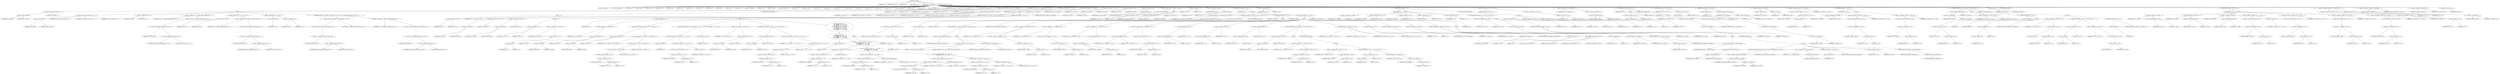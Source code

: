 digraph cache_insert {  
"1000133" [label = "(METHOD,cache_insert)" ]
"1000134" [label = "(PARAM,int a1)" ]
"1000135" [label = "(PARAM,_DWORD *a2)" ]
"1000136" [label = "(PARAM,int a3)" ]
"1000137" [label = "(PARAM,unsigned int a4)" ]
"1000138" [label = "(PARAM,int a5)" ]
"1000139" [label = "(BLOCK,,)" ]
"1000140" [label = "(LOCAL,v9: unsigned int)" ]
"1000141" [label = "(LOCAL,v10: unsigned int)" ]
"1000142" [label = "(LOCAL,v11: int)" ]
"1000143" [label = "(LOCAL,v12: int)" ]
"1000144" [label = "(LOCAL,v13: bool)" ]
"1000145" [label = "(LOCAL,v14: bool)" ]
"1000146" [label = "(LOCAL,v15: bool)" ]
"1000147" [label = "(LOCAL,v16: int)" ]
"1000148" [label = "(LOCAL,v17: int)" ]
"1000149" [label = "(LOCAL,v18: int)" ]
"1000150" [label = "(LOCAL,v19: int)" ]
"1000151" [label = "(LOCAL,v20: int)" ]
"1000152" [label = "(LOCAL,v21: int)" ]
"1000153" [label = "(LOCAL,v22: int)" ]
"1000154" [label = "(LOCAL,v23: _DWORD *)" ]
"1000155" [label = "(LOCAL,v24: int)" ]
"1000156" [label = "(LOCAL,v25: size_t)" ]
"1000157" [label = "(LOCAL,v26: _DWORD *)" ]
"1000158" [label = "(LOCAL,v27: int)" ]
"1000159" [label = "(LOCAL,v28: __int16)" ]
"1000160" [label = "(LOCAL,v30: int *)" ]
"1000161" [label = "(LOCAL,v31: int)" ]
"1000162" [label = "(LOCAL,v32: int *)" ]
"1000163" [label = "(LOCAL,v33: char *)" ]
"1000164" [label = "(LOCAL,v34: int)" ]
"1000165" [label = "(LOCAL,v35: int)" ]
"1000166" [label = "(LOCAL,v36: int)" ]
"1000167" [label = "(LOCAL,v37: int)" ]
"1000168" [label = "(LOCAL,v38: _DWORD *)" ]
"1000169" [label = "(LOCAL,s: char *)" ]
"1000170" [label = "(LOCAL,v40: int)" ]
"1000171" [label = "(LOCAL,v41: _DWORD [ 11 ])" ]
"1000172" [label = "(CONTROL_STRUCTURE,if ( (a5 & 0x980) != 0 ),if ( (a5 & 0x980) != 0 ))" ]
"1000173" [label = "(<operator>.notEquals,(a5 & 0x980) != 0)" ]
"1000174" [label = "(<operator>.and,a5 & 0x980)" ]
"1000175" [label = "(IDENTIFIER,a5,a5 & 0x980)" ]
"1000176" [label = "(LITERAL,0x980,a5 & 0x980)" ]
"1000177" [label = "(LITERAL,0,(a5 & 0x980) != 0)" ]
"1000178" [label = "(BLOCK,,)" ]
"1000179" [label = "(log_query,log_query(a5 | 0x10000, a1, a2, 0))" ]
"1000180" [label = "(<operator>.or,a5 | 0x10000)" ]
"1000181" [label = "(IDENTIFIER,a5,a5 | 0x10000)" ]
"1000182" [label = "(LITERAL,0x10000,a5 | 0x10000)" ]
"1000183" [label = "(IDENTIFIER,a1,log_query(a5 | 0x10000, a1, a2, 0))" ]
"1000184" [label = "(IDENTIFIER,a2,log_query(a5 | 0x10000, a1, a2, 0))" ]
"1000185" [label = "(LITERAL,0,log_query(a5 | 0x10000, a1, a2, 0))" ]
"1000186" [label = "(<operator>.assignment,v9 = a4)" ]
"1000187" [label = "(IDENTIFIER,v9,v9 = a4)" ]
"1000188" [label = "(IDENTIFIER,a4,v9 = a4)" ]
"1000189" [label = "(<operator>.assignment,v10 = *(_DWORD *)(dnsmasq_daemon + 252))" ]
"1000190" [label = "(IDENTIFIER,v10,v10 = *(_DWORD *)(dnsmasq_daemon + 252))" ]
"1000191" [label = "(<operator>.indirection,*(_DWORD *)(dnsmasq_daemon + 252))" ]
"1000192" [label = "(<operator>.cast,(_DWORD *)(dnsmasq_daemon + 252))" ]
"1000193" [label = "(UNKNOWN,_DWORD *,_DWORD *)" ]
"1000194" [label = "(<operator>.addition,dnsmasq_daemon + 252)" ]
"1000195" [label = "(IDENTIFIER,dnsmasq_daemon,dnsmasq_daemon + 252)" ]
"1000196" [label = "(LITERAL,252,dnsmasq_daemon + 252)" ]
"1000197" [label = "(CONTROL_STRUCTURE,if ( v10 < a4 ),if ( v10 < a4 ))" ]
"1000198" [label = "(<operator>.lessThan,v10 < a4)" ]
"1000199" [label = "(IDENTIFIER,v10,v10 < a4)" ]
"1000200" [label = "(IDENTIFIER,a4,v10 < a4)" ]
"1000201" [label = "(<operator>.assignment,v9 = *(_DWORD *)(dnsmasq_daemon + 252))" ]
"1000202" [label = "(IDENTIFIER,v9,v9 = *(_DWORD *)(dnsmasq_daemon + 252))" ]
"1000203" [label = "(<operator>.indirection,*(_DWORD *)(dnsmasq_daemon + 252))" ]
"1000204" [label = "(<operator>.cast,(_DWORD *)(dnsmasq_daemon + 252))" ]
"1000205" [label = "(UNKNOWN,_DWORD *,_DWORD *)" ]
"1000206" [label = "(<operator>.addition,dnsmasq_daemon + 252)" ]
"1000207" [label = "(IDENTIFIER,dnsmasq_daemon,dnsmasq_daemon + 252)" ]
"1000208" [label = "(LITERAL,252,dnsmasq_daemon + 252)" ]
"1000209" [label = "(CONTROL_STRUCTURE,if ( !v10 ),if ( !v10 ))" ]
"1000210" [label = "(<operator>.logicalNot,!v10)" ]
"1000211" [label = "(IDENTIFIER,v10,!v10)" ]
"1000212" [label = "(<operator>.assignment,v9 = a4)" ]
"1000213" [label = "(IDENTIFIER,v9,v9 = a4)" ]
"1000214" [label = "(IDENTIFIER,a4,v9 = a4)" ]
"1000215" [label = "(CONTROL_STRUCTURE,if ( *(_DWORD *)(dnsmasq_daemon + 248) > v9 ),if ( *(_DWORD *)(dnsmasq_daemon + 248) > v9 ))" ]
"1000216" [label = "(<operator>.greaterThan,*(_DWORD *)(dnsmasq_daemon + 248) > v9)" ]
"1000217" [label = "(<operator>.indirection,*(_DWORD *)(dnsmasq_daemon + 248))" ]
"1000218" [label = "(<operator>.cast,(_DWORD *)(dnsmasq_daemon + 248))" ]
"1000219" [label = "(UNKNOWN,_DWORD *,_DWORD *)" ]
"1000220" [label = "(<operator>.addition,dnsmasq_daemon + 248)" ]
"1000221" [label = "(IDENTIFIER,dnsmasq_daemon,dnsmasq_daemon + 248)" ]
"1000222" [label = "(LITERAL,248,dnsmasq_daemon + 248)" ]
"1000223" [label = "(IDENTIFIER,v9,*(_DWORD *)(dnsmasq_daemon + 248) > v9)" ]
"1000224" [label = "(<operator>.assignment,v9 = *(_DWORD *)(dnsmasq_daemon + 248))" ]
"1000225" [label = "(IDENTIFIER,v9,v9 = *(_DWORD *)(dnsmasq_daemon + 248))" ]
"1000226" [label = "(<operator>.indirection,*(_DWORD *)(dnsmasq_daemon + 248))" ]
"1000227" [label = "(<operator>.cast,(_DWORD *)(dnsmasq_daemon + 248))" ]
"1000228" [label = "(UNKNOWN,_DWORD *,_DWORD *)" ]
"1000229" [label = "(<operator>.addition,dnsmasq_daemon + 248)" ]
"1000230" [label = "(IDENTIFIER,dnsmasq_daemon,dnsmasq_daemon + 248)" ]
"1000231" [label = "(LITERAL,248,dnsmasq_daemon + 248)" ]
"1000232" [label = "(CONTROL_STRUCTURE,else,else)" ]
"1000233" [label = "(BLOCK,,)" ]
"1000234" [label = "(<operator>.assignment,v9 = a4)" ]
"1000235" [label = "(IDENTIFIER,v9,v9 = a4)" ]
"1000236" [label = "(IDENTIFIER,a4,v9 = a4)" ]
"1000237" [label = "(<operator>.assignment,v11 = 0)" ]
"1000238" [label = "(IDENTIFIER,v11,v11 = 0)" ]
"1000239" [label = "(LITERAL,0,v11 = 0)" ]
"1000240" [label = "(CONTROL_STRUCTURE,if ( insert_error ),if ( insert_error ))" ]
"1000241" [label = "(IDENTIFIER,insert_error,if ( insert_error ))" ]
"1000242" [label = "(RETURN,return v11;,return v11;)" ]
"1000243" [label = "(IDENTIFIER,v11,return v11;)" ]
"1000244" [label = "(<operator>.assignment,v12 = cache_scan_free(a1, a2, a3, a5))" ]
"1000245" [label = "(IDENTIFIER,v12,v12 = cache_scan_free(a1, a2, a3, a5))" ]
"1000246" [label = "(cache_scan_free,cache_scan_free(a1, a2, a3, a5))" ]
"1000247" [label = "(IDENTIFIER,a1,cache_scan_free(a1, a2, a3, a5))" ]
"1000248" [label = "(IDENTIFIER,a2,cache_scan_free(a1, a2, a3, a5))" ]
"1000249" [label = "(IDENTIFIER,a3,cache_scan_free(a1, a2, a3, a5))" ]
"1000250" [label = "(IDENTIFIER,a5,cache_scan_free(a1, a2, a3, a5))" ]
"1000251" [label = "(CONTROL_STRUCTURE,if ( v12 ),if ( v12 ))" ]
"1000252" [label = "(IDENTIFIER,v12,if ( v12 ))" ]
"1000253" [label = "(BLOCK,,)" ]
"1000254" [label = "(<operator>.assignment,v13 = (a5 & 0x180) == 0)" ]
"1000255" [label = "(IDENTIFIER,v13,v13 = (a5 & 0x180) == 0)" ]
"1000256" [label = "(<operator>.equals,(a5 & 0x180) == 0)" ]
"1000257" [label = "(<operator>.and,a5 & 0x180)" ]
"1000258" [label = "(IDENTIFIER,a5,a5 & 0x180)" ]
"1000259" [label = "(LITERAL,0x180,a5 & 0x180)" ]
"1000260" [label = "(LITERAL,0,(a5 & 0x180) == 0)" ]
"1000261" [label = "(CONTROL_STRUCTURE,if ( (a5 & 0x180) != 0 ),if ( (a5 & 0x180) != 0 ))" ]
"1000262" [label = "(<operator>.notEquals,(a5 & 0x180) != 0)" ]
"1000263" [label = "(<operator>.and,a5 & 0x180)" ]
"1000264" [label = "(IDENTIFIER,a5,a5 & 0x180)" ]
"1000265" [label = "(LITERAL,0x180,a5 & 0x180)" ]
"1000266" [label = "(LITERAL,0,(a5 & 0x180) != 0)" ]
"1000267" [label = "(BLOCK,,)" ]
"1000268" [label = "(<operator>.assignment,v11 = v12)" ]
"1000269" [label = "(IDENTIFIER,v11,v11 = v12)" ]
"1000270" [label = "(IDENTIFIER,v12,v11 = v12)" ]
"1000271" [label = "(<operator>.assignment,v13 = (a5 & 8) == 0)" ]
"1000272" [label = "(IDENTIFIER,v13,v13 = (a5 & 8) == 0)" ]
"1000273" [label = "(<operator>.equals,(a5 & 8) == 0)" ]
"1000274" [label = "(<operator>.and,a5 & 8)" ]
"1000275" [label = "(IDENTIFIER,a5,a5 & 8)" ]
"1000276" [label = "(LITERAL,8,a5 & 8)" ]
"1000277" [label = "(LITERAL,0,(a5 & 8) == 0)" ]
"1000278" [label = "(CONTROL_STRUCTURE,if ( !v13 ),if ( !v13 ))" ]
"1000279" [label = "(<operator>.logicalNot,!v13)" ]
"1000280" [label = "(IDENTIFIER,v13,!v13)" ]
"1000281" [label = "(BLOCK,,)" ]
"1000282" [label = "(<operator>.assignment,v14 = (a5 & 0x80) == 0)" ]
"1000283" [label = "(IDENTIFIER,v14,v14 = (a5 & 0x80) == 0)" ]
"1000284" [label = "(<operator>.equals,(a5 & 0x80) == 0)" ]
"1000285" [label = "(<operator>.and,a5 & 0x80)" ]
"1000286" [label = "(IDENTIFIER,a5,a5 & 0x80)" ]
"1000287" [label = "(LITERAL,0x80,a5 & 0x80)" ]
"1000288" [label = "(LITERAL,0,(a5 & 0x80) == 0)" ]
"1000289" [label = "(CONTROL_STRUCTURE,if ( (a5 & 0x80) != 0 ),if ( (a5 & 0x80) != 0 ))" ]
"1000290" [label = "(<operator>.notEquals,(a5 & 0x80) != 0)" ]
"1000291" [label = "(<operator>.and,a5 & 0x80)" ]
"1000292" [label = "(IDENTIFIER,a5,a5 & 0x80)" ]
"1000293" [label = "(LITERAL,0x80,a5 & 0x80)" ]
"1000294" [label = "(LITERAL,0,(a5 & 0x80) != 0)" ]
"1000295" [label = "(<operator>.assignment,v14 = (*(_BYTE *)(v11 + 36) & 0x80) == 0)" ]
"1000296" [label = "(IDENTIFIER,v14,v14 = (*(_BYTE *)(v11 + 36) & 0x80) == 0)" ]
"1000297" [label = "(<operator>.equals,(*(_BYTE *)(v11 + 36) & 0x80) == 0)" ]
"1000298" [label = "(<operator>.and,*(_BYTE *)(v11 + 36) & 0x80)" ]
"1000299" [label = "(<operator>.indirection,*(_BYTE *)(v11 + 36))" ]
"1000300" [label = "(<operator>.cast,(_BYTE *)(v11 + 36))" ]
"1000301" [label = "(UNKNOWN,_BYTE *,_BYTE *)" ]
"1000302" [label = "(<operator>.addition,v11 + 36)" ]
"1000303" [label = "(IDENTIFIER,v11,v11 + 36)" ]
"1000304" [label = "(LITERAL,36,v11 + 36)" ]
"1000305" [label = "(LITERAL,0x80,*(_BYTE *)(v11 + 36) & 0x80)" ]
"1000306" [label = "(LITERAL,0,(*(_BYTE *)(v11 + 36) & 0x80) == 0)" ]
"1000307" [label = "(CONTROL_STRUCTURE,if ( !v14 && *(_DWORD *)(v11 + 12) == *a2 ),if ( !v14 && *(_DWORD *)(v11 + 12) == *a2 ))" ]
"1000308" [label = "(<operator>.logicalAnd,!v14 && *(_DWORD *)(v11 + 12) == *a2)" ]
"1000309" [label = "(<operator>.logicalNot,!v14)" ]
"1000310" [label = "(IDENTIFIER,v14,!v14)" ]
"1000311" [label = "(<operator>.equals,*(_DWORD *)(v11 + 12) == *a2)" ]
"1000312" [label = "(<operator>.indirection,*(_DWORD *)(v11 + 12))" ]
"1000313" [label = "(<operator>.cast,(_DWORD *)(v11 + 12))" ]
"1000314" [label = "(UNKNOWN,_DWORD *,_DWORD *)" ]
"1000315" [label = "(<operator>.addition,v11 + 12)" ]
"1000316" [label = "(IDENTIFIER,v11,v11 + 12)" ]
"1000317" [label = "(LITERAL,12,v11 + 12)" ]
"1000318" [label = "(<operator>.indirection,*a2)" ]
"1000319" [label = "(IDENTIFIER,a2,*(_DWORD *)(v11 + 12) == *a2)" ]
"1000320" [label = "(RETURN,return v11;,return v11;)" ]
"1000321" [label = "(IDENTIFIER,v11,return v11;)" ]
"1000322" [label = "(<operator>.assignment,v15 = (a5 & 0x100) == 0)" ]
"1000323" [label = "(IDENTIFIER,v15,v15 = (a5 & 0x100) == 0)" ]
"1000324" [label = "(<operator>.equals,(a5 & 0x100) == 0)" ]
"1000325" [label = "(<operator>.and,a5 & 0x100)" ]
"1000326" [label = "(IDENTIFIER,a5,a5 & 0x100)" ]
"1000327" [label = "(LITERAL,0x100,a5 & 0x100)" ]
"1000328" [label = "(LITERAL,0,(a5 & 0x100) == 0)" ]
"1000329" [label = "(CONTROL_STRUCTURE,if ( (a5 & 0x100) != 0 ),if ( (a5 & 0x100) != 0 ))" ]
"1000330" [label = "(<operator>.notEquals,(a5 & 0x100) != 0)" ]
"1000331" [label = "(<operator>.and,a5 & 0x100)" ]
"1000332" [label = "(IDENTIFIER,a5,a5 & 0x100)" ]
"1000333" [label = "(LITERAL,0x100,a5 & 0x100)" ]
"1000334" [label = "(LITERAL,0,(a5 & 0x100) != 0)" ]
"1000335" [label = "(<operator>.assignment,v15 = (*(_BYTE *)(v11 + 37) & 1) == 0)" ]
"1000336" [label = "(IDENTIFIER,v15,v15 = (*(_BYTE *)(v11 + 37) & 1) == 0)" ]
"1000337" [label = "(<operator>.equals,(*(_BYTE *)(v11 + 37) & 1) == 0)" ]
"1000338" [label = "(<operator>.and,*(_BYTE *)(v11 + 37) & 1)" ]
"1000339" [label = "(<operator>.indirection,*(_BYTE *)(v11 + 37))" ]
"1000340" [label = "(<operator>.cast,(_BYTE *)(v11 + 37))" ]
"1000341" [label = "(UNKNOWN,_BYTE *,_BYTE *)" ]
"1000342" [label = "(<operator>.addition,v11 + 37)" ]
"1000343" [label = "(IDENTIFIER,v11,v11 + 37)" ]
"1000344" [label = "(LITERAL,37,v11 + 37)" ]
"1000345" [label = "(LITERAL,1,*(_BYTE *)(v11 + 37) & 1)" ]
"1000346" [label = "(LITERAL,0,(*(_BYTE *)(v11 + 37) & 1) == 0)" ]
"1000347" [label = "(CONTROL_STRUCTURE,if ( !v15\n        && *(_DWORD *)(v11 + 12) == *a2\n        && *(_DWORD *)(v11 + 16) == a2[1]\n        && *(_DWORD *)(v11 + 20) == a2[2]\n        && *(_DWORD *)(v11 + 24) == a2[3] ),if ( !v15\n        && *(_DWORD *)(v11 + 12) == *a2\n        && *(_DWORD *)(v11 + 16) == a2[1]\n        && *(_DWORD *)(v11 + 20) == a2[2]\n        && *(_DWORD *)(v11 + 24) == a2[3] ))" ]
"1000348" [label = "(<operator>.logicalAnd,!v15\n        && *(_DWORD *)(v11 + 12) == *a2\n        && *(_DWORD *)(v11 + 16) == a2[1]\n        && *(_DWORD *)(v11 + 20) == a2[2]\n        && *(_DWORD *)(v11 + 24) == a2[3])" ]
"1000349" [label = "(<operator>.logicalNot,!v15)" ]
"1000350" [label = "(IDENTIFIER,v15,!v15)" ]
"1000351" [label = "(<operator>.logicalAnd,*(_DWORD *)(v11 + 12) == *a2\n        && *(_DWORD *)(v11 + 16) == a2[1]\n        && *(_DWORD *)(v11 + 20) == a2[2]\n        && *(_DWORD *)(v11 + 24) == a2[3])" ]
"1000352" [label = "(<operator>.equals,*(_DWORD *)(v11 + 12) == *a2)" ]
"1000353" [label = "(<operator>.indirection,*(_DWORD *)(v11 + 12))" ]
"1000354" [label = "(<operator>.cast,(_DWORD *)(v11 + 12))" ]
"1000355" [label = "(UNKNOWN,_DWORD *,_DWORD *)" ]
"1000356" [label = "(<operator>.addition,v11 + 12)" ]
"1000357" [label = "(IDENTIFIER,v11,v11 + 12)" ]
"1000358" [label = "(LITERAL,12,v11 + 12)" ]
"1000359" [label = "(<operator>.indirection,*a2)" ]
"1000360" [label = "(IDENTIFIER,a2,*(_DWORD *)(v11 + 12) == *a2)" ]
"1000361" [label = "(<operator>.logicalAnd,*(_DWORD *)(v11 + 16) == a2[1]\n        && *(_DWORD *)(v11 + 20) == a2[2]\n        && *(_DWORD *)(v11 + 24) == a2[3])" ]
"1000362" [label = "(<operator>.equals,*(_DWORD *)(v11 + 16) == a2[1])" ]
"1000363" [label = "(<operator>.indirection,*(_DWORD *)(v11 + 16))" ]
"1000364" [label = "(<operator>.cast,(_DWORD *)(v11 + 16))" ]
"1000365" [label = "(UNKNOWN,_DWORD *,_DWORD *)" ]
"1000366" [label = "(<operator>.addition,v11 + 16)" ]
"1000367" [label = "(IDENTIFIER,v11,v11 + 16)" ]
"1000368" [label = "(LITERAL,16,v11 + 16)" ]
"1000369" [label = "(<operator>.indirectIndexAccess,a2[1])" ]
"1000370" [label = "(IDENTIFIER,a2,*(_DWORD *)(v11 + 16) == a2[1])" ]
"1000371" [label = "(LITERAL,1,*(_DWORD *)(v11 + 16) == a2[1])" ]
"1000372" [label = "(<operator>.logicalAnd,*(_DWORD *)(v11 + 20) == a2[2]\n        && *(_DWORD *)(v11 + 24) == a2[3])" ]
"1000373" [label = "(<operator>.equals,*(_DWORD *)(v11 + 20) == a2[2])" ]
"1000374" [label = "(<operator>.indirection,*(_DWORD *)(v11 + 20))" ]
"1000375" [label = "(<operator>.cast,(_DWORD *)(v11 + 20))" ]
"1000376" [label = "(UNKNOWN,_DWORD *,_DWORD *)" ]
"1000377" [label = "(<operator>.addition,v11 + 20)" ]
"1000378" [label = "(IDENTIFIER,v11,v11 + 20)" ]
"1000379" [label = "(LITERAL,20,v11 + 20)" ]
"1000380" [label = "(<operator>.indirectIndexAccess,a2[2])" ]
"1000381" [label = "(IDENTIFIER,a2,*(_DWORD *)(v11 + 20) == a2[2])" ]
"1000382" [label = "(LITERAL,2,*(_DWORD *)(v11 + 20) == a2[2])" ]
"1000383" [label = "(<operator>.equals,*(_DWORD *)(v11 + 24) == a2[3])" ]
"1000384" [label = "(<operator>.indirection,*(_DWORD *)(v11 + 24))" ]
"1000385" [label = "(<operator>.cast,(_DWORD *)(v11 + 24))" ]
"1000386" [label = "(UNKNOWN,_DWORD *,_DWORD *)" ]
"1000387" [label = "(<operator>.addition,v11 + 24)" ]
"1000388" [label = "(IDENTIFIER,v11,v11 + 24)" ]
"1000389" [label = "(LITERAL,24,v11 + 24)" ]
"1000390" [label = "(<operator>.indirectIndexAccess,a2[3])" ]
"1000391" [label = "(IDENTIFIER,a2,*(_DWORD *)(v11 + 24) == a2[3])" ]
"1000392" [label = "(LITERAL,3,*(_DWORD *)(v11 + 24) == a2[3])" ]
"1000393" [label = "(BLOCK,,)" ]
"1000394" [label = "(RETURN,return v11;,return v11;)" ]
"1000395" [label = "(IDENTIFIER,v11,return v11;)" ]
"1000396" [label = "(CONTROL_STRUCTURE,goto LABEL_46;,goto LABEL_46;)" ]
"1000397" [label = "(<operator>.assignment,v16 = cache_tail)" ]
"1000398" [label = "(IDENTIFIER,v16,v16 = cache_tail)" ]
"1000399" [label = "(IDENTIFIER,cache_tail,v16 = cache_tail)" ]
"1000400" [label = "(<operator>.assignment,s = (char *)a1)" ]
"1000401" [label = "(IDENTIFIER,s,s = (char *)a1)" ]
"1000402" [label = "(<operator>.cast,(char *)a1)" ]
"1000403" [label = "(UNKNOWN,char *,char *)" ]
"1000404" [label = "(IDENTIFIER,a1,(char *)a1)" ]
"1000405" [label = "(<operator>.assignment,v40 = a3)" ]
"1000406" [label = "(IDENTIFIER,v40,v40 = a3)" ]
"1000407" [label = "(IDENTIFIER,a3,v40 = a3)" ]
"1000408" [label = "(<operator>.assignment,v38 = a2)" ]
"1000409" [label = "(IDENTIFIER,v38,v38 = a2)" ]
"1000410" [label = "(IDENTIFIER,a2,v38 = a2)" ]
"1000411" [label = "(CONTROL_STRUCTURE,if ( !cache_tail ),if ( !cache_tail ))" ]
"1000412" [label = "(<operator>.logicalNot,!cache_tail)" ]
"1000413" [label = "(IDENTIFIER,cache_tail,!cache_tail)" ]
"1000414" [label = "(BLOCK,,)" ]
"1000415" [label = "(JUMP_TARGET,LABEL_46)" ]
"1000416" [label = "(<operator>.assignment,v11 = 0)" ]
"1000417" [label = "(IDENTIFIER,v11,v11 = 0)" ]
"1000418" [label = "(LITERAL,0,v11 = 0)" ]
"1000419" [label = "(<operator>.assignment,insert_error = 1)" ]
"1000420" [label = "(IDENTIFIER,insert_error,insert_error = 1)" ]
"1000421" [label = "(LITERAL,1,insert_error = 1)" ]
"1000422" [label = "(RETURN,return v11;,return v11;)" ]
"1000423" [label = "(IDENTIFIER,v11,return v11;)" ]
"1000424" [label = "(<operator>.assignment,v17 = 0)" ]
"1000425" [label = "(IDENTIFIER,v17,v17 = 0)" ]
"1000426" [label = "(LITERAL,0,v17 = 0)" ]
"1000427" [label = "(<operator>.assignment,v18 = a5 & 4)" ]
"1000428" [label = "(IDENTIFIER,v18,v18 = a5 & 4)" ]
"1000429" [label = "(<operator>.and,a5 & 4)" ]
"1000430" [label = "(IDENTIFIER,a5,a5 & 4)" ]
"1000431" [label = "(LITERAL,4,a5 & 4)" ]
"1000432" [label = "(CONTROL_STRUCTURE,while ( 1 ),while ( 1 ))" ]
"1000433" [label = "(LITERAL,1,while ( 1 ))" ]
"1000434" [label = "(BLOCK,,)" ]
"1000435" [label = "(<operator>.assignment,v19 = *(unsigned __int16 *)(v16 + 36))" ]
"1000436" [label = "(IDENTIFIER,v19,v19 = *(unsigned __int16 *)(v16 + 36))" ]
"1000437" [label = "(<operator>.indirection,*(unsigned __int16 *)(v16 + 36))" ]
"1000438" [label = "(<operator>.cast,(unsigned __int16 *)(v16 + 36))" ]
"1000439" [label = "(UNKNOWN,unsigned __int16 *,unsigned __int16 *)" ]
"1000440" [label = "(<operator>.addition,v16 + 36)" ]
"1000441" [label = "(IDENTIFIER,v16,v16 + 36)" ]
"1000442" [label = "(LITERAL,36,v16 + 36)" ]
"1000443" [label = "(CONTROL_STRUCTURE,if ( (v19 & 0xC) == 0 ),if ( (v19 & 0xC) == 0 ))" ]
"1000444" [label = "(<operator>.equals,(v19 & 0xC) == 0)" ]
"1000445" [label = "(<operator>.and,v19 & 0xC)" ]
"1000446" [label = "(IDENTIFIER,v19,v19 & 0xC)" ]
"1000447" [label = "(LITERAL,0xC,v19 & 0xC)" ]
"1000448" [label = "(LITERAL,0,(v19 & 0xC) == 0)" ]
"1000449" [label = "(CONTROL_STRUCTURE,break;,break;)" ]
"1000450" [label = "(CONTROL_STRUCTURE,if ( v17 ),if ( v17 ))" ]
"1000451" [label = "(IDENTIFIER,v17,if ( v17 ))" ]
"1000452" [label = "(BLOCK,,)" ]
"1000453" [label = "(CONTROL_STRUCTURE,if ( !cache_insert_warned ),if ( !cache_insert_warned ))" ]
"1000454" [label = "(<operator>.logicalNot,!cache_insert_warned)" ]
"1000455" [label = "(IDENTIFIER,cache_insert_warned,!cache_insert_warned)" ]
"1000456" [label = "(BLOCK,,)" ]
"1000457" [label = "(my_syslog,my_syslog(3, \"Internal error in cache.\"))" ]
"1000458" [label = "(LITERAL,3,my_syslog(3, \"Internal error in cache.\"))" ]
"1000459" [label = "(LITERAL,\"Internal error in cache.\",my_syslog(3, \"Internal error in cache.\"))" ]
"1000460" [label = "(<operator>.assignment,cache_insert_warned = 1)" ]
"1000461" [label = "(IDENTIFIER,cache_insert_warned,cache_insert_warned = 1)" ]
"1000462" [label = "(LITERAL,1,cache_insert_warned = 1)" ]
"1000463" [label = "(CONTROL_STRUCTURE,goto LABEL_46;,goto LABEL_46;)" ]
"1000464" [label = "(CONTROL_STRUCTURE,if ( v18 ),if ( v18 ))" ]
"1000465" [label = "(IDENTIFIER,v18,if ( v18 ))" ]
"1000466" [label = "(BLOCK,,)" ]
"1000467" [label = "(<operator>.assignment,v20 = *(_DWORD *)(v16 + 16))" ]
"1000468" [label = "(IDENTIFIER,v20,v20 = *(_DWORD *)(v16 + 16))" ]
"1000469" [label = "(<operator>.indirection,*(_DWORD *)(v16 + 16))" ]
"1000470" [label = "(<operator>.cast,(_DWORD *)(v16 + 16))" ]
"1000471" [label = "(UNKNOWN,_DWORD *,_DWORD *)" ]
"1000472" [label = "(<operator>.addition,v16 + 16)" ]
"1000473" [label = "(IDENTIFIER,v16,v16 + 16)" ]
"1000474" [label = "(LITERAL,16,v16 + 16)" ]
"1000475" [label = "(<operator>.assignment,v21 = *(_DWORD *)(v16 + 20))" ]
"1000476" [label = "(IDENTIFIER,v21,v21 = *(_DWORD *)(v16 + 20))" ]
"1000477" [label = "(<operator>.indirection,*(_DWORD *)(v16 + 20))" ]
"1000478" [label = "(<operator>.cast,(_DWORD *)(v16 + 20))" ]
"1000479" [label = "(UNKNOWN,_DWORD *,_DWORD *)" ]
"1000480" [label = "(<operator>.addition,v16 + 20)" ]
"1000481" [label = "(IDENTIFIER,v16,v16 + 20)" ]
"1000482" [label = "(LITERAL,20,v16 + 20)" ]
"1000483" [label = "(<operator>.assignment,v22 = *(_DWORD *)(v16 + 24))" ]
"1000484" [label = "(IDENTIFIER,v22,v22 = *(_DWORD *)(v16 + 24))" ]
"1000485" [label = "(<operator>.indirection,*(_DWORD *)(v16 + 24))" ]
"1000486" [label = "(<operator>.cast,(_DWORD *)(v16 + 24))" ]
"1000487" [label = "(UNKNOWN,_DWORD *,_DWORD *)" ]
"1000488" [label = "(<operator>.addition,v16 + 24)" ]
"1000489" [label = "(IDENTIFIER,v16,v16 + 24)" ]
"1000490" [label = "(LITERAL,24,v16 + 24)" ]
"1000491" [label = "(<operator>.assignment,v41[0] = *(_DWORD *)(v16 + 12))" ]
"1000492" [label = "(<operator>.indirectIndexAccess,v41[0])" ]
"1000493" [label = "(IDENTIFIER,v41,v41[0] = *(_DWORD *)(v16 + 12))" ]
"1000494" [label = "(LITERAL,0,v41[0] = *(_DWORD *)(v16 + 12))" ]
"1000495" [label = "(<operator>.indirection,*(_DWORD *)(v16 + 12))" ]
"1000496" [label = "(<operator>.cast,(_DWORD *)(v16 + 12))" ]
"1000497" [label = "(UNKNOWN,_DWORD *,_DWORD *)" ]
"1000498" [label = "(<operator>.addition,v16 + 12)" ]
"1000499" [label = "(IDENTIFIER,v16,v16 + 12)" ]
"1000500" [label = "(LITERAL,12,v16 + 12)" ]
"1000501" [label = "(<operator>.assignment,v41[1] = v20)" ]
"1000502" [label = "(<operator>.indirectIndexAccess,v41[1])" ]
"1000503" [label = "(IDENTIFIER,v41,v41[1] = v20)" ]
"1000504" [label = "(LITERAL,1,v41[1] = v20)" ]
"1000505" [label = "(IDENTIFIER,v20,v41[1] = v20)" ]
"1000506" [label = "(<operator>.assignment,v41[2] = v21)" ]
"1000507" [label = "(<operator>.indirectIndexAccess,v41[2])" ]
"1000508" [label = "(IDENTIFIER,v41,v41[2] = v21)" ]
"1000509" [label = "(LITERAL,2,v41[2] = v21)" ]
"1000510" [label = "(IDENTIFIER,v21,v41[2] = v21)" ]
"1000511" [label = "(<operator>.assignment,v41[3] = v22)" ]
"1000512" [label = "(<operator>.indirectIndexAccess,v41[3])" ]
"1000513" [label = "(IDENTIFIER,v41,v41[3] = v22)" ]
"1000514" [label = "(LITERAL,3,v41[3] = v22)" ]
"1000515" [label = "(IDENTIFIER,v22,v41[3] = v22)" ]
"1000516" [label = "(CONTROL_STRUCTURE,if ( (v19 & 0x200) != 0 ),if ( (v19 & 0x200) != 0 ))" ]
"1000517" [label = "(<operator>.notEquals,(v19 & 0x200) != 0)" ]
"1000518" [label = "(<operator>.and,v19 & 0x200)" ]
"1000519" [label = "(IDENTIFIER,v19,v19 & 0x200)" ]
"1000520" [label = "(LITERAL,0x200,v19 & 0x200)" ]
"1000521" [label = "(LITERAL,0,(v19 & 0x200) != 0)" ]
"1000522" [label = "(BLOCK,,)" ]
"1000523" [label = "(<operator>.assignment,v23 = *(_DWORD **)(v16 + 40))" ]
"1000524" [label = "(IDENTIFIER,v23,v23 = *(_DWORD **)(v16 + 40))" ]
"1000525" [label = "(<operator>.indirection,*(_DWORD **)(v16 + 40))" ]
"1000526" [label = "(<operator>.cast,(_DWORD **)(v16 + 40))" ]
"1000527" [label = "(UNKNOWN,_DWORD **,_DWORD **)" ]
"1000528" [label = "(<operator>.addition,v16 + 40)" ]
"1000529" [label = "(IDENTIFIER,v16,v16 + 40)" ]
"1000530" [label = "(LITERAL,40,v16 + 40)" ]
"1000531" [label = "(CONTROL_STRUCTURE,else,else)" ]
"1000532" [label = "(BLOCK,,)" ]
"1000533" [label = "(<operator>.assignment,v23 = (_DWORD *)(v16 + 40))" ]
"1000534" [label = "(IDENTIFIER,v23,v23 = (_DWORD *)(v16 + 40))" ]
"1000535" [label = "(<operator>.cast,(_DWORD *)(v16 + 40))" ]
"1000536" [label = "(UNKNOWN,_DWORD *,_DWORD *)" ]
"1000537" [label = "(<operator>.addition,v16 + 40)" ]
"1000538" [label = "(IDENTIFIER,v16,v16 + 40)" ]
"1000539" [label = "(LITERAL,40,v16 + 40)" ]
"1000540" [label = "(CONTROL_STRUCTURE,if ( (v19 & 2) != 0 ),if ( (v19 & 2) != 0 ))" ]
"1000541" [label = "(<operator>.notEquals,(v19 & 2) != 0)" ]
"1000542" [label = "(<operator>.and,v19 & 2)" ]
"1000543" [label = "(IDENTIFIER,v19,v19 & 2)" ]
"1000544" [label = "(LITERAL,2,v19 & 2)" ]
"1000545" [label = "(LITERAL,0,(v19 & 2) != 0)" ]
"1000546" [label = "(<operator>.assignment,v23 = (_DWORD *)*v23)" ]
"1000547" [label = "(IDENTIFIER,v23,v23 = (_DWORD *)*v23)" ]
"1000548" [label = "(<operator>.cast,(_DWORD *)*v23)" ]
"1000549" [label = "(UNKNOWN,_DWORD *,_DWORD *)" ]
"1000550" [label = "(<operator>.indirection,*v23)" ]
"1000551" [label = "(IDENTIFIER,v23,(_DWORD *)*v23)" ]
"1000552" [label = "(cache_scan_free,cache_scan_free(v23, v41, v40, v19))" ]
"1000553" [label = "(IDENTIFIER,v23,cache_scan_free(v23, v41, v40, v19))" ]
"1000554" [label = "(IDENTIFIER,v41,cache_scan_free(v23, v41, v40, v19))" ]
"1000555" [label = "(IDENTIFIER,v40,cache_scan_free(v23, v41, v40, v19))" ]
"1000556" [label = "(IDENTIFIER,v19,cache_scan_free(v23, v41, v40, v19))" ]
"1000557" [label = "(<operator>.assignment,v17 = 1)" ]
"1000558" [label = "(IDENTIFIER,v17,v17 = 1)" ]
"1000559" [label = "(LITERAL,1,v17 = 1)" ]
"1000560" [label = "(<operator>.preIncrement,++cache_live_freed)" ]
"1000561" [label = "(IDENTIFIER,cache_live_freed,++cache_live_freed)" ]
"1000562" [label = "(<operator>.assignment,v16 = cache_tail)" ]
"1000563" [label = "(IDENTIFIER,v16,v16 = cache_tail)" ]
"1000564" [label = "(IDENTIFIER,cache_tail,v16 = cache_tail)" ]
"1000565" [label = "(CONTROL_STRUCTURE,if ( !cache_tail ),if ( !cache_tail ))" ]
"1000566" [label = "(<operator>.logicalNot,!cache_tail)" ]
"1000567" [label = "(IDENTIFIER,cache_tail,!cache_tail)" ]
"1000568" [label = "(CONTROL_STRUCTURE,goto LABEL_46;,goto LABEL_46;)" ]
"1000569" [label = "(CONTROL_STRUCTURE,else,else)" ]
"1000570" [label = "(BLOCK,,)" ]
"1000571" [label = "(<operator>.assignment,v17 = 0)" ]
"1000572" [label = "(IDENTIFIER,v17,v17 = 0)" ]
"1000573" [label = "(LITERAL,0,v17 = 0)" ]
"1000574" [label = "(cache_scan_free,cache_scan_free(0, 0, v40, 0))" ]
"1000575" [label = "(LITERAL,0,cache_scan_free(0, 0, v40, 0))" ]
"1000576" [label = "(LITERAL,0,cache_scan_free(0, 0, v40, 0))" ]
"1000577" [label = "(IDENTIFIER,v40,cache_scan_free(0, 0, v40, 0))" ]
"1000578" [label = "(LITERAL,0,cache_scan_free(0, 0, v40, 0))" ]
"1000579" [label = "(<operator>.assignment,v18 = 1)" ]
"1000580" [label = "(IDENTIFIER,v18,v18 = 1)" ]
"1000581" [label = "(LITERAL,1,v18 = 1)" ]
"1000582" [label = "(<operator>.assignment,v16 = cache_tail)" ]
"1000583" [label = "(IDENTIFIER,v16,v16 = cache_tail)" ]
"1000584" [label = "(IDENTIFIER,cache_tail,v16 = cache_tail)" ]
"1000585" [label = "(CONTROL_STRUCTURE,if ( !cache_tail ),if ( !cache_tail ))" ]
"1000586" [label = "(<operator>.logicalNot,!cache_tail)" ]
"1000587" [label = "(IDENTIFIER,cache_tail,!cache_tail)" ]
"1000588" [label = "(CONTROL_STRUCTURE,goto LABEL_46;,goto LABEL_46;)" ]
"1000589" [label = "(<operator>.assignment,v24 = 0)" ]
"1000590" [label = "(IDENTIFIER,v24,v24 = 0)" ]
"1000591" [label = "(LITERAL,0,v24 = 0)" ]
"1000592" [label = "(CONTROL_STRUCTURE,if ( s ),if ( s ))" ]
"1000593" [label = "(IDENTIFIER,s,if ( s ))" ]
"1000594" [label = "(BLOCK,,)" ]
"1000595" [label = "(<operator>.assignment,v25 = strlen(s))" ]
"1000596" [label = "(IDENTIFIER,v25,v25 = strlen(s))" ]
"1000597" [label = "(strlen,strlen(s))" ]
"1000598" [label = "(IDENTIFIER,s,strlen(s))" ]
"1000599" [label = "(<operator>.assignment,v26 = v38)" ]
"1000600" [label = "(IDENTIFIER,v26,v26 = v38)" ]
"1000601" [label = "(IDENTIFIER,v38,v26 = v38)" ]
"1000602" [label = "(<operator>.assignment,v27 = v40)" ]
"1000603" [label = "(IDENTIFIER,v27,v27 = v40)" ]
"1000604" [label = "(IDENTIFIER,v40,v27 = v40)" ]
"1000605" [label = "(<operator>.assignment,v28 = a5)" ]
"1000606" [label = "(IDENTIFIER,v28,v28 = a5)" ]
"1000607" [label = "(IDENTIFIER,a5,v28 = a5)" ]
"1000608" [label = "(<operator>.assignment,v24 = 0)" ]
"1000609" [label = "(IDENTIFIER,v24,v24 = 0)" ]
"1000610" [label = "(LITERAL,0,v24 = 0)" ]
"1000611" [label = "(CONTROL_STRUCTURE,if ( v25 >= 0x32 ),if ( v25 >= 0x32 ))" ]
"1000612" [label = "(<operator>.greaterEqualsThan,v25 >= 0x32)" ]
"1000613" [label = "(IDENTIFIER,v25,v25 >= 0x32)" ]
"1000614" [label = "(LITERAL,0x32,v25 >= 0x32)" ]
"1000615" [label = "(BLOCK,,)" ]
"1000616" [label = "(<operator>.assignment,v24 = big_free)" ]
"1000617" [label = "(IDENTIFIER,v24,v24 = big_free)" ]
"1000618" [label = "(IDENTIFIER,big_free,v24 = big_free)" ]
"1000619" [label = "(CONTROL_STRUCTURE,if ( big_free ),if ( big_free ))" ]
"1000620" [label = "(IDENTIFIER,big_free,if ( big_free ))" ]
"1000621" [label = "(BLOCK,,)" ]
"1000622" [label = "(<operator>.assignment,big_free = *(_DWORD *)big_free)" ]
"1000623" [label = "(IDENTIFIER,big_free,big_free = *(_DWORD *)big_free)" ]
"1000624" [label = "(<operator>.indirection,*(_DWORD *)big_free)" ]
"1000625" [label = "(<operator>.cast,(_DWORD *)big_free)" ]
"1000626" [label = "(UNKNOWN,_DWORD *,_DWORD *)" ]
"1000627" [label = "(IDENTIFIER,big_free,(_DWORD *)big_free)" ]
"1000628" [label = "(CONTROL_STRUCTURE,else,else)" ]
"1000629" [label = "(BLOCK,,)" ]
"1000630" [label = "(CONTROL_STRUCTURE,if ( !(bignames_left | a5 & 0x5000) ),if ( !(bignames_left | a5 & 0x5000) ))" ]
"1000631" [label = "(<operator>.logicalNot,!(bignames_left | a5 & 0x5000))" ]
"1000632" [label = "(<operator>.or,bignames_left | a5 & 0x5000)" ]
"1000633" [label = "(IDENTIFIER,bignames_left,bignames_left | a5 & 0x5000)" ]
"1000634" [label = "(<operator>.and,a5 & 0x5000)" ]
"1000635" [label = "(IDENTIFIER,a5,a5 & 0x5000)" ]
"1000636" [label = "(LITERAL,0x5000,a5 & 0x5000)" ]
"1000637" [label = "(CONTROL_STRUCTURE,goto LABEL_46;,goto LABEL_46;)" ]
"1000638" [label = "(<operator>.assignment,v37 = whine_malloc(1028))" ]
"1000639" [label = "(IDENTIFIER,v37,v37 = whine_malloc(1028))" ]
"1000640" [label = "(whine_malloc,whine_malloc(1028))" ]
"1000641" [label = "(LITERAL,1028,whine_malloc(1028))" ]
"1000642" [label = "(CONTROL_STRUCTURE,if ( !v37 ),if ( !v37 ))" ]
"1000643" [label = "(<operator>.logicalNot,!v37)" ]
"1000644" [label = "(IDENTIFIER,v37,!v37)" ]
"1000645" [label = "(CONTROL_STRUCTURE,goto LABEL_46;,goto LABEL_46;)" ]
"1000646" [label = "(<operator>.assignment,v24 = v37)" ]
"1000647" [label = "(IDENTIFIER,v24,v24 = v37)" ]
"1000648" [label = "(IDENTIFIER,v37,v24 = v37)" ]
"1000649" [label = "(CONTROL_STRUCTURE,if ( bignames_left ),if ( bignames_left ))" ]
"1000650" [label = "(IDENTIFIER,bignames_left,if ( bignames_left ))" ]
"1000651" [label = "(<operator>.preDecrement,--bignames_left)" ]
"1000652" [label = "(IDENTIFIER,bignames_left,--bignames_left)" ]
"1000653" [label = "(CONTROL_STRUCTURE,else,else)" ]
"1000654" [label = "(BLOCK,,)" ]
"1000655" [label = "(<operator>.assignment,v26 = v38)" ]
"1000656" [label = "(IDENTIFIER,v26,v26 = v38)" ]
"1000657" [label = "(IDENTIFIER,v38,v26 = v38)" ]
"1000658" [label = "(<operator>.assignment,v27 = v40)" ]
"1000659" [label = "(IDENTIFIER,v27,v27 = v40)" ]
"1000660" [label = "(IDENTIFIER,v40,v27 = v40)" ]
"1000661" [label = "(<operator>.assignment,v28 = a5)" ]
"1000662" [label = "(IDENTIFIER,v28,v28 = a5)" ]
"1000663" [label = "(IDENTIFIER,a5,v28 = a5)" ]
"1000664" [label = "(<operator>.assignment,v30 = *(int **)(v16 + 4))" ]
"1000665" [label = "(IDENTIFIER,v30,v30 = *(int **)(v16 + 4))" ]
"1000666" [label = "(<operator>.indirection,*(int **)(v16 + 4))" ]
"1000667" [label = "(<operator>.cast,(int **)(v16 + 4))" ]
"1000668" [label = "(UNKNOWN,int **,int **)" ]
"1000669" [label = "(<operator>.addition,v16 + 4)" ]
"1000670" [label = "(IDENTIFIER,v16,v16 + 4)" ]
"1000671" [label = "(LITERAL,4,v16 + 4)" ]
"1000672" [label = "(<operator>.assignment,v31 = *(_DWORD *)v16)" ]
"1000673" [label = "(IDENTIFIER,v31,v31 = *(_DWORD *)v16)" ]
"1000674" [label = "(<operator>.indirection,*(_DWORD *)v16)" ]
"1000675" [label = "(<operator>.cast,(_DWORD *)v16)" ]
"1000676" [label = "(UNKNOWN,_DWORD *,_DWORD *)" ]
"1000677" [label = "(IDENTIFIER,v16,(_DWORD *)v16)" ]
"1000678" [label = "(CONTROL_STRUCTURE,if ( v30 ),if ( v30 ))" ]
"1000679" [label = "(IDENTIFIER,v30,if ( v30 ))" ]
"1000680" [label = "(BLOCK,,)" ]
"1000681" [label = "(<operator>.assignment,*v30 = v31)" ]
"1000682" [label = "(<operator>.indirection,*v30)" ]
"1000683" [label = "(IDENTIFIER,v30,*v30 = v31)" ]
"1000684" [label = "(IDENTIFIER,v31,*v30 = v31)" ]
"1000685" [label = "(<operator>.assignment,v31 = *(_DWORD *)v16)" ]
"1000686" [label = "(IDENTIFIER,v31,v31 = *(_DWORD *)v16)" ]
"1000687" [label = "(<operator>.indirection,*(_DWORD *)v16)" ]
"1000688" [label = "(<operator>.cast,(_DWORD *)v16)" ]
"1000689" [label = "(UNKNOWN,_DWORD *,_DWORD *)" ]
"1000690" [label = "(IDENTIFIER,v16,(_DWORD *)v16)" ]
"1000691" [label = "(CONTROL_STRUCTURE,else,else)" ]
"1000692" [label = "(BLOCK,,)" ]
"1000693" [label = "(<operator>.assignment,cache_head = *(_DWORD *)v16)" ]
"1000694" [label = "(IDENTIFIER,cache_head,cache_head = *(_DWORD *)v16)" ]
"1000695" [label = "(<operator>.indirection,*(_DWORD *)v16)" ]
"1000696" [label = "(<operator>.cast,(_DWORD *)v16)" ]
"1000697" [label = "(UNKNOWN,_DWORD *,_DWORD *)" ]
"1000698" [label = "(IDENTIFIER,v16,(_DWORD *)v16)" ]
"1000699" [label = "(<operator>.assignment,v32 = (int *)(v31 + 4))" ]
"1000700" [label = "(IDENTIFIER,v32,v32 = (int *)(v31 + 4))" ]
"1000701" [label = "(<operator>.cast,(int *)(v31 + 4))" ]
"1000702" [label = "(UNKNOWN,int *,int *)" ]
"1000703" [label = "(<operator>.addition,v31 + 4)" ]
"1000704" [label = "(IDENTIFIER,v31,v31 + 4)" ]
"1000705" [label = "(LITERAL,4,v31 + 4)" ]
"1000706" [label = "(CONTROL_STRUCTURE,if ( !v31 ),if ( !v31 ))" ]
"1000707" [label = "(<operator>.logicalNot,!v31)" ]
"1000708" [label = "(IDENTIFIER,v31,!v31)" ]
"1000709" [label = "(<operator>.assignment,v32 = &cache_tail)" ]
"1000710" [label = "(IDENTIFIER,v32,v32 = &cache_tail)" ]
"1000711" [label = "(<operator>.addressOf,&cache_tail)" ]
"1000712" [label = "(IDENTIFIER,cache_tail,v32 = &cache_tail)" ]
"1000713" [label = "(<operator>.assignment,*v32 = (int)v30)" ]
"1000714" [label = "(<operator>.indirection,*v32)" ]
"1000715" [label = "(IDENTIFIER,v32,*v32 = (int)v30)" ]
"1000716" [label = "(<operator>.cast,(int)v30)" ]
"1000717" [label = "(UNKNOWN,int,int)" ]
"1000718" [label = "(IDENTIFIER,v30,(int)v30)" ]
"1000719" [label = "(<operator>.assignment,*(_WORD *)(v16 + 36) = v28)" ]
"1000720" [label = "(<operator>.indirection,*(_WORD *)(v16 + 36))" ]
"1000721" [label = "(<operator>.cast,(_WORD *)(v16 + 36))" ]
"1000722" [label = "(UNKNOWN,_WORD *,_WORD *)" ]
"1000723" [label = "(<operator>.addition,v16 + 36)" ]
"1000724" [label = "(IDENTIFIER,v16,v16 + 36)" ]
"1000725" [label = "(LITERAL,36,v16 + 36)" ]
"1000726" [label = "(IDENTIFIER,v28,*(_WORD *)(v16 + 36) = v28)" ]
"1000727" [label = "(CONTROL_STRUCTURE,if ( v24 ),if ( v24 ))" ]
"1000728" [label = "(IDENTIFIER,v24,if ( v24 ))" ]
"1000729" [label = "(BLOCK,,)" ]
"1000730" [label = "(<operators>.assignmentOr,v28 |= 0x200u)" ]
"1000731" [label = "(IDENTIFIER,v28,v28 |= 0x200u)" ]
"1000732" [label = "(LITERAL,0x200u,v28 |= 0x200u)" ]
"1000733" [label = "(<operator>.assignment,*(_DWORD *)(v16 + 40) = v24)" ]
"1000734" [label = "(<operator>.indirection,*(_DWORD *)(v16 + 40))" ]
"1000735" [label = "(<operator>.cast,(_DWORD *)(v16 + 40))" ]
"1000736" [label = "(UNKNOWN,_DWORD *,_DWORD *)" ]
"1000737" [label = "(<operator>.addition,v16 + 40)" ]
"1000738" [label = "(IDENTIFIER,v16,v16 + 40)" ]
"1000739" [label = "(LITERAL,40,v16 + 40)" ]
"1000740" [label = "(IDENTIFIER,v24,*(_DWORD *)(v16 + 40) = v24)" ]
"1000741" [label = "(<operator>.assignment,*(_WORD *)(v16 + 36) = v28)" ]
"1000742" [label = "(<operator>.indirection,*(_WORD *)(v16 + 36))" ]
"1000743" [label = "(<operator>.cast,(_WORD *)(v16 + 36))" ]
"1000744" [label = "(UNKNOWN,_WORD *,_WORD *)" ]
"1000745" [label = "(<operator>.addition,v16 + 36)" ]
"1000746" [label = "(IDENTIFIER,v16,v16 + 36)" ]
"1000747" [label = "(LITERAL,36,v16 + 36)" ]
"1000748" [label = "(IDENTIFIER,v28,*(_WORD *)(v16 + 36) = v28)" ]
"1000749" [label = "(CONTROL_STRUCTURE,if ( (v28 & 0x200) != 0 ),if ( (v28 & 0x200) != 0 ))" ]
"1000750" [label = "(<operator>.notEquals,(v28 & 0x200) != 0)" ]
"1000751" [label = "(<operator>.and,v28 & 0x200)" ]
"1000752" [label = "(IDENTIFIER,v28,v28 & 0x200)" ]
"1000753" [label = "(LITERAL,0x200,v28 & 0x200)" ]
"1000754" [label = "(LITERAL,0,(v28 & 0x200) != 0)" ]
"1000755" [label = "(BLOCK,,)" ]
"1000756" [label = "(<operator>.assignment,v33 = *(char **)(v16 + 40))" ]
"1000757" [label = "(IDENTIFIER,v33,v33 = *(char **)(v16 + 40))" ]
"1000758" [label = "(<operator>.indirection,*(char **)(v16 + 40))" ]
"1000759" [label = "(<operator>.cast,(char **)(v16 + 40))" ]
"1000760" [label = "(UNKNOWN,char **,char **)" ]
"1000761" [label = "(<operator>.addition,v16 + 40)" ]
"1000762" [label = "(IDENTIFIER,v16,v16 + 40)" ]
"1000763" [label = "(LITERAL,40,v16 + 40)" ]
"1000764" [label = "(CONTROL_STRUCTURE,if ( !s ),if ( !s ))" ]
"1000765" [label = "(<operator>.logicalNot,!s)" ]
"1000766" [label = "(IDENTIFIER,s,!s)" ]
"1000767" [label = "(BLOCK,,)" ]
"1000768" [label = "(JUMP_TARGET,LABEL_65)" ]
"1000769" [label = "(<operator>.assignment,*v33 = 0)" ]
"1000770" [label = "(<operator>.indirection,*v33)" ]
"1000771" [label = "(IDENTIFIER,v33,*v33 = 0)" ]
"1000772" [label = "(LITERAL,0,*v33 = 0)" ]
"1000773" [label = "(CONTROL_STRUCTURE,goto LABEL_66;,goto LABEL_66;)" ]
"1000774" [label = "(CONTROL_STRUCTURE,else,else)" ]
"1000775" [label = "(BLOCK,,)" ]
"1000776" [label = "(<operator>.assignment,v33 = (char *)(v16 + 40))" ]
"1000777" [label = "(IDENTIFIER,v33,v33 = (char *)(v16 + 40))" ]
"1000778" [label = "(<operator>.cast,(char *)(v16 + 40))" ]
"1000779" [label = "(UNKNOWN,char *,char *)" ]
"1000780" [label = "(<operator>.addition,v16 + 40)" ]
"1000781" [label = "(IDENTIFIER,v16,v16 + 40)" ]
"1000782" [label = "(LITERAL,40,v16 + 40)" ]
"1000783" [label = "(CONTROL_STRUCTURE,if ( (v28 & 2) != 0 ),if ( (v28 & 2) != 0 ))" ]
"1000784" [label = "(<operator>.notEquals,(v28 & 2) != 0)" ]
"1000785" [label = "(<operator>.and,v28 & 2)" ]
"1000786" [label = "(IDENTIFIER,v28,v28 & 2)" ]
"1000787" [label = "(LITERAL,2,v28 & 2)" ]
"1000788" [label = "(LITERAL,0,(v28 & 2) != 0)" ]
"1000789" [label = "(<operator>.assignment,v33 = *(char **)v33)" ]
"1000790" [label = "(IDENTIFIER,v33,v33 = *(char **)v33)" ]
"1000791" [label = "(<operator>.indirection,*(char **)v33)" ]
"1000792" [label = "(<operator>.cast,(char **)v33)" ]
"1000793" [label = "(UNKNOWN,char **,char **)" ]
"1000794" [label = "(IDENTIFIER,v33,(char **)v33)" ]
"1000795" [label = "(CONTROL_STRUCTURE,if ( !s ),if ( !s ))" ]
"1000796" [label = "(<operator>.logicalNot,!s)" ]
"1000797" [label = "(IDENTIFIER,s,!s)" ]
"1000798" [label = "(CONTROL_STRUCTURE,goto LABEL_65;,goto LABEL_65;)" ]
"1000799" [label = "(strcpy,strcpy(v33, s))" ]
"1000800" [label = "(IDENTIFIER,v33,strcpy(v33, s))" ]
"1000801" [label = "(IDENTIFIER,s,strcpy(v33, s))" ]
"1000802" [label = "(JUMP_TARGET,LABEL_66)" ]
"1000803" [label = "(CONTROL_STRUCTURE,if ( v26 ),if ( v26 ))" ]
"1000804" [label = "(IDENTIFIER,v26,if ( v26 ))" ]
"1000805" [label = "(BLOCK,,)" ]
"1000806" [label = "(<operator>.assignment,v34 = v26[1])" ]
"1000807" [label = "(IDENTIFIER,v34,v34 = v26[1])" ]
"1000808" [label = "(<operator>.indirectIndexAccess,v26[1])" ]
"1000809" [label = "(IDENTIFIER,v26,v34 = v26[1])" ]
"1000810" [label = "(LITERAL,1,v34 = v26[1])" ]
"1000811" [label = "(<operator>.assignment,v35 = v26[2])" ]
"1000812" [label = "(IDENTIFIER,v35,v35 = v26[2])" ]
"1000813" [label = "(<operator>.indirectIndexAccess,v26[2])" ]
"1000814" [label = "(IDENTIFIER,v26,v35 = v26[2])" ]
"1000815" [label = "(LITERAL,2,v35 = v26[2])" ]
"1000816" [label = "(<operator>.assignment,v36 = v26[3])" ]
"1000817" [label = "(IDENTIFIER,v36,v36 = v26[3])" ]
"1000818" [label = "(<operator>.indirectIndexAccess,v26[3])" ]
"1000819" [label = "(IDENTIFIER,v26,v36 = v26[3])" ]
"1000820" [label = "(LITERAL,3,v36 = v26[3])" ]
"1000821" [label = "(<operator>.assignment,*(_DWORD *)(v16 + 12) = *v26)" ]
"1000822" [label = "(<operator>.indirection,*(_DWORD *)(v16 + 12))" ]
"1000823" [label = "(<operator>.cast,(_DWORD *)(v16 + 12))" ]
"1000824" [label = "(UNKNOWN,_DWORD *,_DWORD *)" ]
"1000825" [label = "(<operator>.addition,v16 + 12)" ]
"1000826" [label = "(IDENTIFIER,v16,v16 + 12)" ]
"1000827" [label = "(LITERAL,12,v16 + 12)" ]
"1000828" [label = "(<operator>.indirection,*v26)" ]
"1000829" [label = "(IDENTIFIER,v26,*(_DWORD *)(v16 + 12) = *v26)" ]
"1000830" [label = "(<operator>.assignment,*(_DWORD *)(v16 + 16) = v34)" ]
"1000831" [label = "(<operator>.indirection,*(_DWORD *)(v16 + 16))" ]
"1000832" [label = "(<operator>.cast,(_DWORD *)(v16 + 16))" ]
"1000833" [label = "(UNKNOWN,_DWORD *,_DWORD *)" ]
"1000834" [label = "(<operator>.addition,v16 + 16)" ]
"1000835" [label = "(IDENTIFIER,v16,v16 + 16)" ]
"1000836" [label = "(LITERAL,16,v16 + 16)" ]
"1000837" [label = "(IDENTIFIER,v34,*(_DWORD *)(v16 + 16) = v34)" ]
"1000838" [label = "(<operator>.assignment,*(_DWORD *)(v16 + 20) = v35)" ]
"1000839" [label = "(<operator>.indirection,*(_DWORD *)(v16 + 20))" ]
"1000840" [label = "(<operator>.cast,(_DWORD *)(v16 + 20))" ]
"1000841" [label = "(UNKNOWN,_DWORD *,_DWORD *)" ]
"1000842" [label = "(<operator>.addition,v16 + 20)" ]
"1000843" [label = "(IDENTIFIER,v16,v16 + 20)" ]
"1000844" [label = "(LITERAL,20,v16 + 20)" ]
"1000845" [label = "(IDENTIFIER,v35,*(_DWORD *)(v16 + 20) = v35)" ]
"1000846" [label = "(<operator>.assignment,*(_DWORD *)(v16 + 24) = v36)" ]
"1000847" [label = "(<operator>.indirection,*(_DWORD *)(v16 + 24))" ]
"1000848" [label = "(<operator>.cast,(_DWORD *)(v16 + 24))" ]
"1000849" [label = "(UNKNOWN,_DWORD *,_DWORD *)" ]
"1000850" [label = "(<operator>.addition,v16 + 24)" ]
"1000851" [label = "(IDENTIFIER,v16,v16 + 24)" ]
"1000852" [label = "(LITERAL,24,v16 + 24)" ]
"1000853" [label = "(IDENTIFIER,v36,*(_DWORD *)(v16 + 24) = v36)" ]
"1000854" [label = "(<operator>.assignment,*(_DWORD *)(v16 + 28) = v9 + v27)" ]
"1000855" [label = "(<operator>.indirection,*(_DWORD *)(v16 + 28))" ]
"1000856" [label = "(<operator>.cast,(_DWORD *)(v16 + 28))" ]
"1000857" [label = "(UNKNOWN,_DWORD *,_DWORD *)" ]
"1000858" [label = "(<operator>.addition,v16 + 28)" ]
"1000859" [label = "(IDENTIFIER,v16,v16 + 28)" ]
"1000860" [label = "(LITERAL,28,v16 + 28)" ]
"1000861" [label = "(<operator>.addition,v9 + v27)" ]
"1000862" [label = "(IDENTIFIER,v9,v9 + v27)" ]
"1000863" [label = "(IDENTIFIER,v27,v9 + v27)" ]
"1000864" [label = "(<operator>.assignment,*(_DWORD *)v16 = new_chain)" ]
"1000865" [label = "(<operator>.indirection,*(_DWORD *)v16)" ]
"1000866" [label = "(<operator>.cast,(_DWORD *)v16)" ]
"1000867" [label = "(UNKNOWN,_DWORD *,_DWORD *)" ]
"1000868" [label = "(IDENTIFIER,v16,(_DWORD *)v16)" ]
"1000869" [label = "(IDENTIFIER,new_chain,*(_DWORD *)v16 = new_chain)" ]
"1000870" [label = "(<operator>.assignment,new_chain = v16)" ]
"1000871" [label = "(IDENTIFIER,new_chain,new_chain = v16)" ]
"1000872" [label = "(IDENTIFIER,v16,new_chain = v16)" ]
"1000873" [label = "(RETURN,return v16;,return v16;)" ]
"1000874" [label = "(IDENTIFIER,v16,return v16;)" ]
"1000875" [label = "(METHOD_RETURN,int __fastcall)" ]
  "1000133" -> "1000134" 
  "1000133" -> "1000135" 
  "1000133" -> "1000136" 
  "1000133" -> "1000137" 
  "1000133" -> "1000138" 
  "1000133" -> "1000139" 
  "1000133" -> "1000875" 
  "1000139" -> "1000140" 
  "1000139" -> "1000141" 
  "1000139" -> "1000142" 
  "1000139" -> "1000143" 
  "1000139" -> "1000144" 
  "1000139" -> "1000145" 
  "1000139" -> "1000146" 
  "1000139" -> "1000147" 
  "1000139" -> "1000148" 
  "1000139" -> "1000149" 
  "1000139" -> "1000150" 
  "1000139" -> "1000151" 
  "1000139" -> "1000152" 
  "1000139" -> "1000153" 
  "1000139" -> "1000154" 
  "1000139" -> "1000155" 
  "1000139" -> "1000156" 
  "1000139" -> "1000157" 
  "1000139" -> "1000158" 
  "1000139" -> "1000159" 
  "1000139" -> "1000160" 
  "1000139" -> "1000161" 
  "1000139" -> "1000162" 
  "1000139" -> "1000163" 
  "1000139" -> "1000164" 
  "1000139" -> "1000165" 
  "1000139" -> "1000166" 
  "1000139" -> "1000167" 
  "1000139" -> "1000168" 
  "1000139" -> "1000169" 
  "1000139" -> "1000170" 
  "1000139" -> "1000171" 
  "1000139" -> "1000172" 
  "1000139" -> "1000237" 
  "1000139" -> "1000240" 
  "1000139" -> "1000244" 
  "1000139" -> "1000251" 
  "1000139" -> "1000397" 
  "1000139" -> "1000400" 
  "1000139" -> "1000405" 
  "1000139" -> "1000408" 
  "1000139" -> "1000411" 
  "1000139" -> "1000424" 
  "1000139" -> "1000427" 
  "1000139" -> "1000432" 
  "1000139" -> "1000589" 
  "1000139" -> "1000592" 
  "1000139" -> "1000664" 
  "1000139" -> "1000672" 
  "1000139" -> "1000678" 
  "1000139" -> "1000699" 
  "1000139" -> "1000706" 
  "1000139" -> "1000713" 
  "1000139" -> "1000719" 
  "1000139" -> "1000727" 
  "1000139" -> "1000749" 
  "1000139" -> "1000799" 
  "1000139" -> "1000802" 
  "1000139" -> "1000803" 
  "1000139" -> "1000854" 
  "1000139" -> "1000864" 
  "1000139" -> "1000870" 
  "1000139" -> "1000873" 
  "1000172" -> "1000173" 
  "1000172" -> "1000178" 
  "1000172" -> "1000232" 
  "1000173" -> "1000174" 
  "1000173" -> "1000177" 
  "1000174" -> "1000175" 
  "1000174" -> "1000176" 
  "1000178" -> "1000179" 
  "1000178" -> "1000186" 
  "1000178" -> "1000189" 
  "1000178" -> "1000197" 
  "1000178" -> "1000209" 
  "1000178" -> "1000215" 
  "1000179" -> "1000180" 
  "1000179" -> "1000183" 
  "1000179" -> "1000184" 
  "1000179" -> "1000185" 
  "1000180" -> "1000181" 
  "1000180" -> "1000182" 
  "1000186" -> "1000187" 
  "1000186" -> "1000188" 
  "1000189" -> "1000190" 
  "1000189" -> "1000191" 
  "1000191" -> "1000192" 
  "1000192" -> "1000193" 
  "1000192" -> "1000194" 
  "1000194" -> "1000195" 
  "1000194" -> "1000196" 
  "1000197" -> "1000198" 
  "1000197" -> "1000201" 
  "1000198" -> "1000199" 
  "1000198" -> "1000200" 
  "1000201" -> "1000202" 
  "1000201" -> "1000203" 
  "1000203" -> "1000204" 
  "1000204" -> "1000205" 
  "1000204" -> "1000206" 
  "1000206" -> "1000207" 
  "1000206" -> "1000208" 
  "1000209" -> "1000210" 
  "1000209" -> "1000212" 
  "1000210" -> "1000211" 
  "1000212" -> "1000213" 
  "1000212" -> "1000214" 
  "1000215" -> "1000216" 
  "1000215" -> "1000224" 
  "1000216" -> "1000217" 
  "1000216" -> "1000223" 
  "1000217" -> "1000218" 
  "1000218" -> "1000219" 
  "1000218" -> "1000220" 
  "1000220" -> "1000221" 
  "1000220" -> "1000222" 
  "1000224" -> "1000225" 
  "1000224" -> "1000226" 
  "1000226" -> "1000227" 
  "1000227" -> "1000228" 
  "1000227" -> "1000229" 
  "1000229" -> "1000230" 
  "1000229" -> "1000231" 
  "1000232" -> "1000233" 
  "1000233" -> "1000234" 
  "1000234" -> "1000235" 
  "1000234" -> "1000236" 
  "1000237" -> "1000238" 
  "1000237" -> "1000239" 
  "1000240" -> "1000241" 
  "1000240" -> "1000242" 
  "1000242" -> "1000243" 
  "1000244" -> "1000245" 
  "1000244" -> "1000246" 
  "1000246" -> "1000247" 
  "1000246" -> "1000248" 
  "1000246" -> "1000249" 
  "1000246" -> "1000250" 
  "1000251" -> "1000252" 
  "1000251" -> "1000253" 
  "1000253" -> "1000254" 
  "1000253" -> "1000261" 
  "1000253" -> "1000278" 
  "1000253" -> "1000396" 
  "1000254" -> "1000255" 
  "1000254" -> "1000256" 
  "1000256" -> "1000257" 
  "1000256" -> "1000260" 
  "1000257" -> "1000258" 
  "1000257" -> "1000259" 
  "1000261" -> "1000262" 
  "1000261" -> "1000267" 
  "1000262" -> "1000263" 
  "1000262" -> "1000266" 
  "1000263" -> "1000264" 
  "1000263" -> "1000265" 
  "1000267" -> "1000268" 
  "1000267" -> "1000271" 
  "1000268" -> "1000269" 
  "1000268" -> "1000270" 
  "1000271" -> "1000272" 
  "1000271" -> "1000273" 
  "1000273" -> "1000274" 
  "1000273" -> "1000277" 
  "1000274" -> "1000275" 
  "1000274" -> "1000276" 
  "1000278" -> "1000279" 
  "1000278" -> "1000281" 
  "1000279" -> "1000280" 
  "1000281" -> "1000282" 
  "1000281" -> "1000289" 
  "1000281" -> "1000307" 
  "1000281" -> "1000322" 
  "1000281" -> "1000329" 
  "1000281" -> "1000347" 
  "1000282" -> "1000283" 
  "1000282" -> "1000284" 
  "1000284" -> "1000285" 
  "1000284" -> "1000288" 
  "1000285" -> "1000286" 
  "1000285" -> "1000287" 
  "1000289" -> "1000290" 
  "1000289" -> "1000295" 
  "1000290" -> "1000291" 
  "1000290" -> "1000294" 
  "1000291" -> "1000292" 
  "1000291" -> "1000293" 
  "1000295" -> "1000296" 
  "1000295" -> "1000297" 
  "1000297" -> "1000298" 
  "1000297" -> "1000306" 
  "1000298" -> "1000299" 
  "1000298" -> "1000305" 
  "1000299" -> "1000300" 
  "1000300" -> "1000301" 
  "1000300" -> "1000302" 
  "1000302" -> "1000303" 
  "1000302" -> "1000304" 
  "1000307" -> "1000308" 
  "1000307" -> "1000320" 
  "1000308" -> "1000309" 
  "1000308" -> "1000311" 
  "1000309" -> "1000310" 
  "1000311" -> "1000312" 
  "1000311" -> "1000318" 
  "1000312" -> "1000313" 
  "1000313" -> "1000314" 
  "1000313" -> "1000315" 
  "1000315" -> "1000316" 
  "1000315" -> "1000317" 
  "1000318" -> "1000319" 
  "1000320" -> "1000321" 
  "1000322" -> "1000323" 
  "1000322" -> "1000324" 
  "1000324" -> "1000325" 
  "1000324" -> "1000328" 
  "1000325" -> "1000326" 
  "1000325" -> "1000327" 
  "1000329" -> "1000330" 
  "1000329" -> "1000335" 
  "1000330" -> "1000331" 
  "1000330" -> "1000334" 
  "1000331" -> "1000332" 
  "1000331" -> "1000333" 
  "1000335" -> "1000336" 
  "1000335" -> "1000337" 
  "1000337" -> "1000338" 
  "1000337" -> "1000346" 
  "1000338" -> "1000339" 
  "1000338" -> "1000345" 
  "1000339" -> "1000340" 
  "1000340" -> "1000341" 
  "1000340" -> "1000342" 
  "1000342" -> "1000343" 
  "1000342" -> "1000344" 
  "1000347" -> "1000348" 
  "1000347" -> "1000393" 
  "1000348" -> "1000349" 
  "1000348" -> "1000351" 
  "1000349" -> "1000350" 
  "1000351" -> "1000352" 
  "1000351" -> "1000361" 
  "1000352" -> "1000353" 
  "1000352" -> "1000359" 
  "1000353" -> "1000354" 
  "1000354" -> "1000355" 
  "1000354" -> "1000356" 
  "1000356" -> "1000357" 
  "1000356" -> "1000358" 
  "1000359" -> "1000360" 
  "1000361" -> "1000362" 
  "1000361" -> "1000372" 
  "1000362" -> "1000363" 
  "1000362" -> "1000369" 
  "1000363" -> "1000364" 
  "1000364" -> "1000365" 
  "1000364" -> "1000366" 
  "1000366" -> "1000367" 
  "1000366" -> "1000368" 
  "1000369" -> "1000370" 
  "1000369" -> "1000371" 
  "1000372" -> "1000373" 
  "1000372" -> "1000383" 
  "1000373" -> "1000374" 
  "1000373" -> "1000380" 
  "1000374" -> "1000375" 
  "1000375" -> "1000376" 
  "1000375" -> "1000377" 
  "1000377" -> "1000378" 
  "1000377" -> "1000379" 
  "1000380" -> "1000381" 
  "1000380" -> "1000382" 
  "1000383" -> "1000384" 
  "1000383" -> "1000390" 
  "1000384" -> "1000385" 
  "1000385" -> "1000386" 
  "1000385" -> "1000387" 
  "1000387" -> "1000388" 
  "1000387" -> "1000389" 
  "1000390" -> "1000391" 
  "1000390" -> "1000392" 
  "1000393" -> "1000394" 
  "1000394" -> "1000395" 
  "1000397" -> "1000398" 
  "1000397" -> "1000399" 
  "1000400" -> "1000401" 
  "1000400" -> "1000402" 
  "1000402" -> "1000403" 
  "1000402" -> "1000404" 
  "1000405" -> "1000406" 
  "1000405" -> "1000407" 
  "1000408" -> "1000409" 
  "1000408" -> "1000410" 
  "1000411" -> "1000412" 
  "1000411" -> "1000414" 
  "1000412" -> "1000413" 
  "1000414" -> "1000415" 
  "1000414" -> "1000416" 
  "1000414" -> "1000419" 
  "1000414" -> "1000422" 
  "1000416" -> "1000417" 
  "1000416" -> "1000418" 
  "1000419" -> "1000420" 
  "1000419" -> "1000421" 
  "1000422" -> "1000423" 
  "1000424" -> "1000425" 
  "1000424" -> "1000426" 
  "1000427" -> "1000428" 
  "1000427" -> "1000429" 
  "1000429" -> "1000430" 
  "1000429" -> "1000431" 
  "1000432" -> "1000433" 
  "1000432" -> "1000434" 
  "1000434" -> "1000435" 
  "1000434" -> "1000443" 
  "1000434" -> "1000450" 
  "1000434" -> "1000464" 
  "1000435" -> "1000436" 
  "1000435" -> "1000437" 
  "1000437" -> "1000438" 
  "1000438" -> "1000439" 
  "1000438" -> "1000440" 
  "1000440" -> "1000441" 
  "1000440" -> "1000442" 
  "1000443" -> "1000444" 
  "1000443" -> "1000449" 
  "1000444" -> "1000445" 
  "1000444" -> "1000448" 
  "1000445" -> "1000446" 
  "1000445" -> "1000447" 
  "1000450" -> "1000451" 
  "1000450" -> "1000452" 
  "1000452" -> "1000453" 
  "1000452" -> "1000463" 
  "1000453" -> "1000454" 
  "1000453" -> "1000456" 
  "1000454" -> "1000455" 
  "1000456" -> "1000457" 
  "1000456" -> "1000460" 
  "1000457" -> "1000458" 
  "1000457" -> "1000459" 
  "1000460" -> "1000461" 
  "1000460" -> "1000462" 
  "1000464" -> "1000465" 
  "1000464" -> "1000466" 
  "1000464" -> "1000569" 
  "1000466" -> "1000467" 
  "1000466" -> "1000475" 
  "1000466" -> "1000483" 
  "1000466" -> "1000491" 
  "1000466" -> "1000501" 
  "1000466" -> "1000506" 
  "1000466" -> "1000511" 
  "1000466" -> "1000516" 
  "1000466" -> "1000552" 
  "1000466" -> "1000557" 
  "1000466" -> "1000560" 
  "1000466" -> "1000562" 
  "1000466" -> "1000565" 
  "1000467" -> "1000468" 
  "1000467" -> "1000469" 
  "1000469" -> "1000470" 
  "1000470" -> "1000471" 
  "1000470" -> "1000472" 
  "1000472" -> "1000473" 
  "1000472" -> "1000474" 
  "1000475" -> "1000476" 
  "1000475" -> "1000477" 
  "1000477" -> "1000478" 
  "1000478" -> "1000479" 
  "1000478" -> "1000480" 
  "1000480" -> "1000481" 
  "1000480" -> "1000482" 
  "1000483" -> "1000484" 
  "1000483" -> "1000485" 
  "1000485" -> "1000486" 
  "1000486" -> "1000487" 
  "1000486" -> "1000488" 
  "1000488" -> "1000489" 
  "1000488" -> "1000490" 
  "1000491" -> "1000492" 
  "1000491" -> "1000495" 
  "1000492" -> "1000493" 
  "1000492" -> "1000494" 
  "1000495" -> "1000496" 
  "1000496" -> "1000497" 
  "1000496" -> "1000498" 
  "1000498" -> "1000499" 
  "1000498" -> "1000500" 
  "1000501" -> "1000502" 
  "1000501" -> "1000505" 
  "1000502" -> "1000503" 
  "1000502" -> "1000504" 
  "1000506" -> "1000507" 
  "1000506" -> "1000510" 
  "1000507" -> "1000508" 
  "1000507" -> "1000509" 
  "1000511" -> "1000512" 
  "1000511" -> "1000515" 
  "1000512" -> "1000513" 
  "1000512" -> "1000514" 
  "1000516" -> "1000517" 
  "1000516" -> "1000522" 
  "1000516" -> "1000531" 
  "1000517" -> "1000518" 
  "1000517" -> "1000521" 
  "1000518" -> "1000519" 
  "1000518" -> "1000520" 
  "1000522" -> "1000523" 
  "1000523" -> "1000524" 
  "1000523" -> "1000525" 
  "1000525" -> "1000526" 
  "1000526" -> "1000527" 
  "1000526" -> "1000528" 
  "1000528" -> "1000529" 
  "1000528" -> "1000530" 
  "1000531" -> "1000532" 
  "1000532" -> "1000533" 
  "1000532" -> "1000540" 
  "1000533" -> "1000534" 
  "1000533" -> "1000535" 
  "1000535" -> "1000536" 
  "1000535" -> "1000537" 
  "1000537" -> "1000538" 
  "1000537" -> "1000539" 
  "1000540" -> "1000541" 
  "1000540" -> "1000546" 
  "1000541" -> "1000542" 
  "1000541" -> "1000545" 
  "1000542" -> "1000543" 
  "1000542" -> "1000544" 
  "1000546" -> "1000547" 
  "1000546" -> "1000548" 
  "1000548" -> "1000549" 
  "1000548" -> "1000550" 
  "1000550" -> "1000551" 
  "1000552" -> "1000553" 
  "1000552" -> "1000554" 
  "1000552" -> "1000555" 
  "1000552" -> "1000556" 
  "1000557" -> "1000558" 
  "1000557" -> "1000559" 
  "1000560" -> "1000561" 
  "1000562" -> "1000563" 
  "1000562" -> "1000564" 
  "1000565" -> "1000566" 
  "1000565" -> "1000568" 
  "1000566" -> "1000567" 
  "1000569" -> "1000570" 
  "1000570" -> "1000571" 
  "1000570" -> "1000574" 
  "1000570" -> "1000579" 
  "1000570" -> "1000582" 
  "1000570" -> "1000585" 
  "1000571" -> "1000572" 
  "1000571" -> "1000573" 
  "1000574" -> "1000575" 
  "1000574" -> "1000576" 
  "1000574" -> "1000577" 
  "1000574" -> "1000578" 
  "1000579" -> "1000580" 
  "1000579" -> "1000581" 
  "1000582" -> "1000583" 
  "1000582" -> "1000584" 
  "1000585" -> "1000586" 
  "1000585" -> "1000588" 
  "1000586" -> "1000587" 
  "1000589" -> "1000590" 
  "1000589" -> "1000591" 
  "1000592" -> "1000593" 
  "1000592" -> "1000594" 
  "1000592" -> "1000653" 
  "1000594" -> "1000595" 
  "1000594" -> "1000599" 
  "1000594" -> "1000602" 
  "1000594" -> "1000605" 
  "1000594" -> "1000608" 
  "1000594" -> "1000611" 
  "1000595" -> "1000596" 
  "1000595" -> "1000597" 
  "1000597" -> "1000598" 
  "1000599" -> "1000600" 
  "1000599" -> "1000601" 
  "1000602" -> "1000603" 
  "1000602" -> "1000604" 
  "1000605" -> "1000606" 
  "1000605" -> "1000607" 
  "1000608" -> "1000609" 
  "1000608" -> "1000610" 
  "1000611" -> "1000612" 
  "1000611" -> "1000615" 
  "1000612" -> "1000613" 
  "1000612" -> "1000614" 
  "1000615" -> "1000616" 
  "1000615" -> "1000619" 
  "1000616" -> "1000617" 
  "1000616" -> "1000618" 
  "1000619" -> "1000620" 
  "1000619" -> "1000621" 
  "1000619" -> "1000628" 
  "1000621" -> "1000622" 
  "1000622" -> "1000623" 
  "1000622" -> "1000624" 
  "1000624" -> "1000625" 
  "1000625" -> "1000626" 
  "1000625" -> "1000627" 
  "1000628" -> "1000629" 
  "1000629" -> "1000630" 
  "1000629" -> "1000638" 
  "1000629" -> "1000642" 
  "1000629" -> "1000646" 
  "1000629" -> "1000649" 
  "1000630" -> "1000631" 
  "1000630" -> "1000637" 
  "1000631" -> "1000632" 
  "1000632" -> "1000633" 
  "1000632" -> "1000634" 
  "1000634" -> "1000635" 
  "1000634" -> "1000636" 
  "1000638" -> "1000639" 
  "1000638" -> "1000640" 
  "1000640" -> "1000641" 
  "1000642" -> "1000643" 
  "1000642" -> "1000645" 
  "1000643" -> "1000644" 
  "1000646" -> "1000647" 
  "1000646" -> "1000648" 
  "1000649" -> "1000650" 
  "1000649" -> "1000651" 
  "1000651" -> "1000652" 
  "1000653" -> "1000654" 
  "1000654" -> "1000655" 
  "1000654" -> "1000658" 
  "1000654" -> "1000661" 
  "1000655" -> "1000656" 
  "1000655" -> "1000657" 
  "1000658" -> "1000659" 
  "1000658" -> "1000660" 
  "1000661" -> "1000662" 
  "1000661" -> "1000663" 
  "1000664" -> "1000665" 
  "1000664" -> "1000666" 
  "1000666" -> "1000667" 
  "1000667" -> "1000668" 
  "1000667" -> "1000669" 
  "1000669" -> "1000670" 
  "1000669" -> "1000671" 
  "1000672" -> "1000673" 
  "1000672" -> "1000674" 
  "1000674" -> "1000675" 
  "1000675" -> "1000676" 
  "1000675" -> "1000677" 
  "1000678" -> "1000679" 
  "1000678" -> "1000680" 
  "1000678" -> "1000691" 
  "1000680" -> "1000681" 
  "1000680" -> "1000685" 
  "1000681" -> "1000682" 
  "1000681" -> "1000684" 
  "1000682" -> "1000683" 
  "1000685" -> "1000686" 
  "1000685" -> "1000687" 
  "1000687" -> "1000688" 
  "1000688" -> "1000689" 
  "1000688" -> "1000690" 
  "1000691" -> "1000692" 
  "1000692" -> "1000693" 
  "1000693" -> "1000694" 
  "1000693" -> "1000695" 
  "1000695" -> "1000696" 
  "1000696" -> "1000697" 
  "1000696" -> "1000698" 
  "1000699" -> "1000700" 
  "1000699" -> "1000701" 
  "1000701" -> "1000702" 
  "1000701" -> "1000703" 
  "1000703" -> "1000704" 
  "1000703" -> "1000705" 
  "1000706" -> "1000707" 
  "1000706" -> "1000709" 
  "1000707" -> "1000708" 
  "1000709" -> "1000710" 
  "1000709" -> "1000711" 
  "1000711" -> "1000712" 
  "1000713" -> "1000714" 
  "1000713" -> "1000716" 
  "1000714" -> "1000715" 
  "1000716" -> "1000717" 
  "1000716" -> "1000718" 
  "1000719" -> "1000720" 
  "1000719" -> "1000726" 
  "1000720" -> "1000721" 
  "1000721" -> "1000722" 
  "1000721" -> "1000723" 
  "1000723" -> "1000724" 
  "1000723" -> "1000725" 
  "1000727" -> "1000728" 
  "1000727" -> "1000729" 
  "1000729" -> "1000730" 
  "1000729" -> "1000733" 
  "1000729" -> "1000741" 
  "1000730" -> "1000731" 
  "1000730" -> "1000732" 
  "1000733" -> "1000734" 
  "1000733" -> "1000740" 
  "1000734" -> "1000735" 
  "1000735" -> "1000736" 
  "1000735" -> "1000737" 
  "1000737" -> "1000738" 
  "1000737" -> "1000739" 
  "1000741" -> "1000742" 
  "1000741" -> "1000748" 
  "1000742" -> "1000743" 
  "1000743" -> "1000744" 
  "1000743" -> "1000745" 
  "1000745" -> "1000746" 
  "1000745" -> "1000747" 
  "1000749" -> "1000750" 
  "1000749" -> "1000755" 
  "1000749" -> "1000774" 
  "1000750" -> "1000751" 
  "1000750" -> "1000754" 
  "1000751" -> "1000752" 
  "1000751" -> "1000753" 
  "1000755" -> "1000756" 
  "1000755" -> "1000764" 
  "1000756" -> "1000757" 
  "1000756" -> "1000758" 
  "1000758" -> "1000759" 
  "1000759" -> "1000760" 
  "1000759" -> "1000761" 
  "1000761" -> "1000762" 
  "1000761" -> "1000763" 
  "1000764" -> "1000765" 
  "1000764" -> "1000767" 
  "1000765" -> "1000766" 
  "1000767" -> "1000768" 
  "1000767" -> "1000769" 
  "1000767" -> "1000773" 
  "1000769" -> "1000770" 
  "1000769" -> "1000772" 
  "1000770" -> "1000771" 
  "1000774" -> "1000775" 
  "1000775" -> "1000776" 
  "1000775" -> "1000783" 
  "1000775" -> "1000795" 
  "1000776" -> "1000777" 
  "1000776" -> "1000778" 
  "1000778" -> "1000779" 
  "1000778" -> "1000780" 
  "1000780" -> "1000781" 
  "1000780" -> "1000782" 
  "1000783" -> "1000784" 
  "1000783" -> "1000789" 
  "1000784" -> "1000785" 
  "1000784" -> "1000788" 
  "1000785" -> "1000786" 
  "1000785" -> "1000787" 
  "1000789" -> "1000790" 
  "1000789" -> "1000791" 
  "1000791" -> "1000792" 
  "1000792" -> "1000793" 
  "1000792" -> "1000794" 
  "1000795" -> "1000796" 
  "1000795" -> "1000798" 
  "1000796" -> "1000797" 
  "1000799" -> "1000800" 
  "1000799" -> "1000801" 
  "1000803" -> "1000804" 
  "1000803" -> "1000805" 
  "1000805" -> "1000806" 
  "1000805" -> "1000811" 
  "1000805" -> "1000816" 
  "1000805" -> "1000821" 
  "1000805" -> "1000830" 
  "1000805" -> "1000838" 
  "1000805" -> "1000846" 
  "1000806" -> "1000807" 
  "1000806" -> "1000808" 
  "1000808" -> "1000809" 
  "1000808" -> "1000810" 
  "1000811" -> "1000812" 
  "1000811" -> "1000813" 
  "1000813" -> "1000814" 
  "1000813" -> "1000815" 
  "1000816" -> "1000817" 
  "1000816" -> "1000818" 
  "1000818" -> "1000819" 
  "1000818" -> "1000820" 
  "1000821" -> "1000822" 
  "1000821" -> "1000828" 
  "1000822" -> "1000823" 
  "1000823" -> "1000824" 
  "1000823" -> "1000825" 
  "1000825" -> "1000826" 
  "1000825" -> "1000827" 
  "1000828" -> "1000829" 
  "1000830" -> "1000831" 
  "1000830" -> "1000837" 
  "1000831" -> "1000832" 
  "1000832" -> "1000833" 
  "1000832" -> "1000834" 
  "1000834" -> "1000835" 
  "1000834" -> "1000836" 
  "1000838" -> "1000839" 
  "1000838" -> "1000845" 
  "1000839" -> "1000840" 
  "1000840" -> "1000841" 
  "1000840" -> "1000842" 
  "1000842" -> "1000843" 
  "1000842" -> "1000844" 
  "1000846" -> "1000847" 
  "1000846" -> "1000853" 
  "1000847" -> "1000848" 
  "1000848" -> "1000849" 
  "1000848" -> "1000850" 
  "1000850" -> "1000851" 
  "1000850" -> "1000852" 
  "1000854" -> "1000855" 
  "1000854" -> "1000861" 
  "1000855" -> "1000856" 
  "1000856" -> "1000857" 
  "1000856" -> "1000858" 
  "1000858" -> "1000859" 
  "1000858" -> "1000860" 
  "1000861" -> "1000862" 
  "1000861" -> "1000863" 
  "1000864" -> "1000865" 
  "1000864" -> "1000869" 
  "1000865" -> "1000866" 
  "1000866" -> "1000867" 
  "1000866" -> "1000868" 
  "1000870" -> "1000871" 
  "1000870" -> "1000872" 
  "1000873" -> "1000874" 
}
